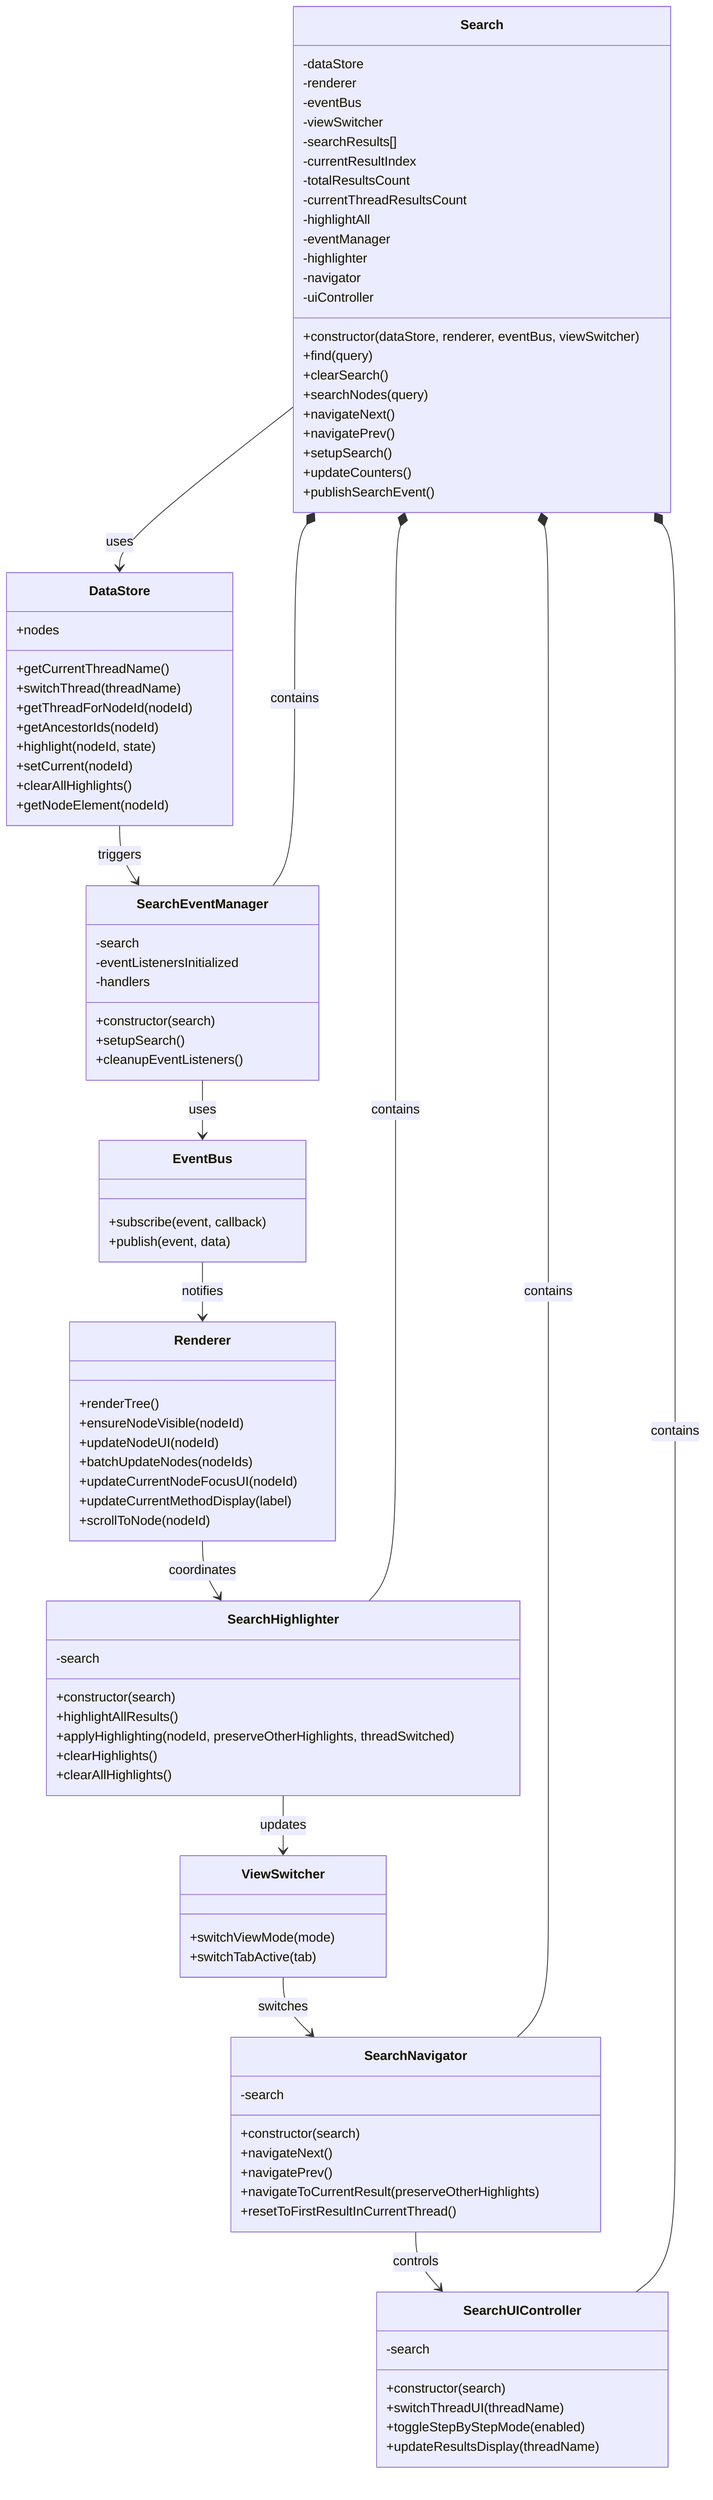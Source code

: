 classDiagram

    class Search {
        -dataStore
        -renderer
        -eventBus
        -viewSwitcher
        -searchResults[]
        -currentResultIndex
        -totalResultsCount
        -currentThreadResultsCount
        -highlightAll
        -eventManager
        -highlighter
        -navigator
        -uiController
        +constructor(dataStore, renderer, eventBus, viewSwitcher)
        +find(query)
        +clearSearch()
        +searchNodes(query)
        +navigateNext()
        +navigatePrev()
        +setupSearch()
        +updateCounters()
        +publishSearchEvent()
    }


    class DataStore {
        +nodes
        +getCurrentThreadName()
        +switchThread(threadName)
        +getThreadForNodeId(nodeId)
        +getAncestorIds(nodeId)
        +highlight(nodeId, state)
        +setCurrent(nodeId)
        +clearAllHighlights()
        +getNodeElement(nodeId)
    }


    class SearchEventManager {
        -search
        -eventListenersInitialized
        -handlers
        +constructor(search)
        +setupSearch()
        +cleanupEventListeners()
    }

    class EventBus {
        +subscribe(event, callback)
        +publish(event, data)
    }


    class Renderer {
        +renderTree()
        +ensureNodeVisible(nodeId)
        +updateNodeUI(nodeId)
        +batchUpdateNodes(nodeIds)
        +updateCurrentNodeFocusUI(nodeId)
        +updateCurrentMethodDisplay(label)
        +scrollToNode(nodeId)
    }


    class SearchHighlighter {
        -search
        +constructor(search)
        +highlightAllResults()
        +applyHighlighting(nodeId, preserveOtherHighlights, threadSwitched)
        +clearHighlights()
        +clearAllHighlights()
    }

    class ViewSwitcher {
        +switchViewMode(mode)
        +switchTabActive(tab)
    }

    class SearchNavigator {
        -search
        +constructor(search)
        +navigateNext()
        +navigatePrev()
        +navigateToCurrentResult(preserveOtherHighlights)
        +resetToFirstResultInCurrentThread()
    }


    class SearchUIController {
        -search
        +constructor(search)
        +switchThreadUI(threadName)
        +toggleStepByStepMode(enabled)
        +updateResultsDisplay(threadName)
    }

    Search --> DataStore : uses
    DataStore --> SearchEventManager : triggers
    SearchEventManager --> EventBus : uses
    EventBus --> Renderer : notifies
    Renderer --> SearchHighlighter : coordinates
    SearchHighlighter --> ViewSwitcher : updates
    ViewSwitcher --> SearchNavigator : switches
    SearchNavigator --> SearchUIController : controls
    
    Search *-- SearchEventManager : contains
    Search *-- SearchHighlighter : contains
    Search *-- SearchNavigator : contains
    Search *-- SearchUIController : contains